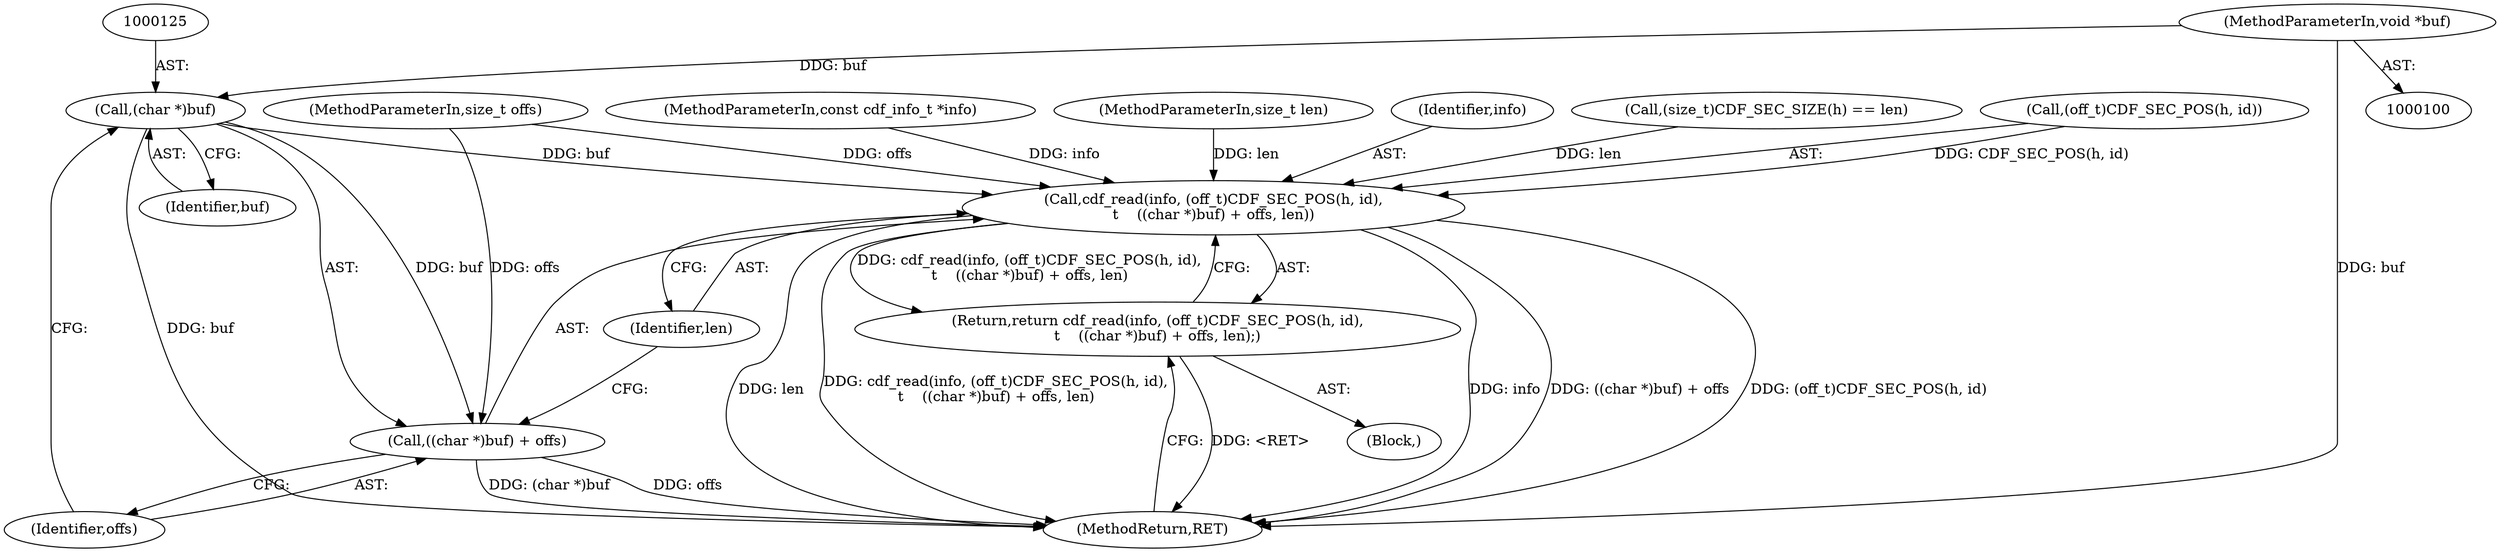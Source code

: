 digraph "1_file_1859fdb4e67c49c463c4e0078054335cd46ba295_0@pointer" {
"1000124" [label="(Call,(char *)buf)"];
"1000102" [label="(MethodParameterIn,void *buf)"];
"1000116" [label="(Call,cdf_read(info, (off_t)CDF_SEC_POS(h, id),\n\t    ((char *)buf) + offs, len))"];
"1000115" [label="(Return,return cdf_read(info, (off_t)CDF_SEC_POS(h, id),\n\t    ((char *)buf) + offs, len);)"];
"1000123" [label="(Call,((char *)buf) + offs)"];
"1000115" [label="(Return,return cdf_read(info, (off_t)CDF_SEC_POS(h, id),\n\t    ((char *)buf) + offs, len);)"];
"1000124" [label="(Call,(char *)buf)"];
"1000129" [label="(MethodReturn,RET)"];
"1000104" [label="(MethodParameterIn,size_t len)"];
"1000126" [label="(Identifier,buf)"];
"1000117" [label="(Identifier,info)"];
"1000127" [label="(Identifier,offs)"];
"1000109" [label="(Call,(size_t)CDF_SEC_SIZE(h) == len)"];
"1000107" [label="(Block,)"];
"1000128" [label="(Identifier,len)"];
"1000103" [label="(MethodParameterIn,size_t offs)"];
"1000102" [label="(MethodParameterIn,void *buf)"];
"1000118" [label="(Call,(off_t)CDF_SEC_POS(h, id))"];
"1000123" [label="(Call,((char *)buf) + offs)"];
"1000101" [label="(MethodParameterIn,const cdf_info_t *info)"];
"1000116" [label="(Call,cdf_read(info, (off_t)CDF_SEC_POS(h, id),\n\t    ((char *)buf) + offs, len))"];
"1000124" -> "1000123"  [label="AST: "];
"1000124" -> "1000126"  [label="CFG: "];
"1000125" -> "1000124"  [label="AST: "];
"1000126" -> "1000124"  [label="AST: "];
"1000127" -> "1000124"  [label="CFG: "];
"1000124" -> "1000129"  [label="DDG: buf"];
"1000124" -> "1000116"  [label="DDG: buf"];
"1000124" -> "1000123"  [label="DDG: buf"];
"1000102" -> "1000124"  [label="DDG: buf"];
"1000102" -> "1000100"  [label="AST: "];
"1000102" -> "1000129"  [label="DDG: buf"];
"1000116" -> "1000115"  [label="AST: "];
"1000116" -> "1000128"  [label="CFG: "];
"1000117" -> "1000116"  [label="AST: "];
"1000118" -> "1000116"  [label="AST: "];
"1000123" -> "1000116"  [label="AST: "];
"1000128" -> "1000116"  [label="AST: "];
"1000115" -> "1000116"  [label="CFG: "];
"1000116" -> "1000129"  [label="DDG: info"];
"1000116" -> "1000129"  [label="DDG: ((char *)buf) + offs"];
"1000116" -> "1000129"  [label="DDG: (off_t)CDF_SEC_POS(h, id)"];
"1000116" -> "1000129"  [label="DDG: len"];
"1000116" -> "1000129"  [label="DDG: cdf_read(info, (off_t)CDF_SEC_POS(h, id),\n\t    ((char *)buf) + offs, len)"];
"1000116" -> "1000115"  [label="DDG: cdf_read(info, (off_t)CDF_SEC_POS(h, id),\n\t    ((char *)buf) + offs, len)"];
"1000101" -> "1000116"  [label="DDG: info"];
"1000118" -> "1000116"  [label="DDG: CDF_SEC_POS(h, id)"];
"1000103" -> "1000116"  [label="DDG: offs"];
"1000109" -> "1000116"  [label="DDG: len"];
"1000104" -> "1000116"  [label="DDG: len"];
"1000115" -> "1000107"  [label="AST: "];
"1000129" -> "1000115"  [label="CFG: "];
"1000115" -> "1000129"  [label="DDG: <RET>"];
"1000123" -> "1000127"  [label="CFG: "];
"1000127" -> "1000123"  [label="AST: "];
"1000128" -> "1000123"  [label="CFG: "];
"1000123" -> "1000129"  [label="DDG: offs"];
"1000123" -> "1000129"  [label="DDG: (char *)buf"];
"1000103" -> "1000123"  [label="DDG: offs"];
}

